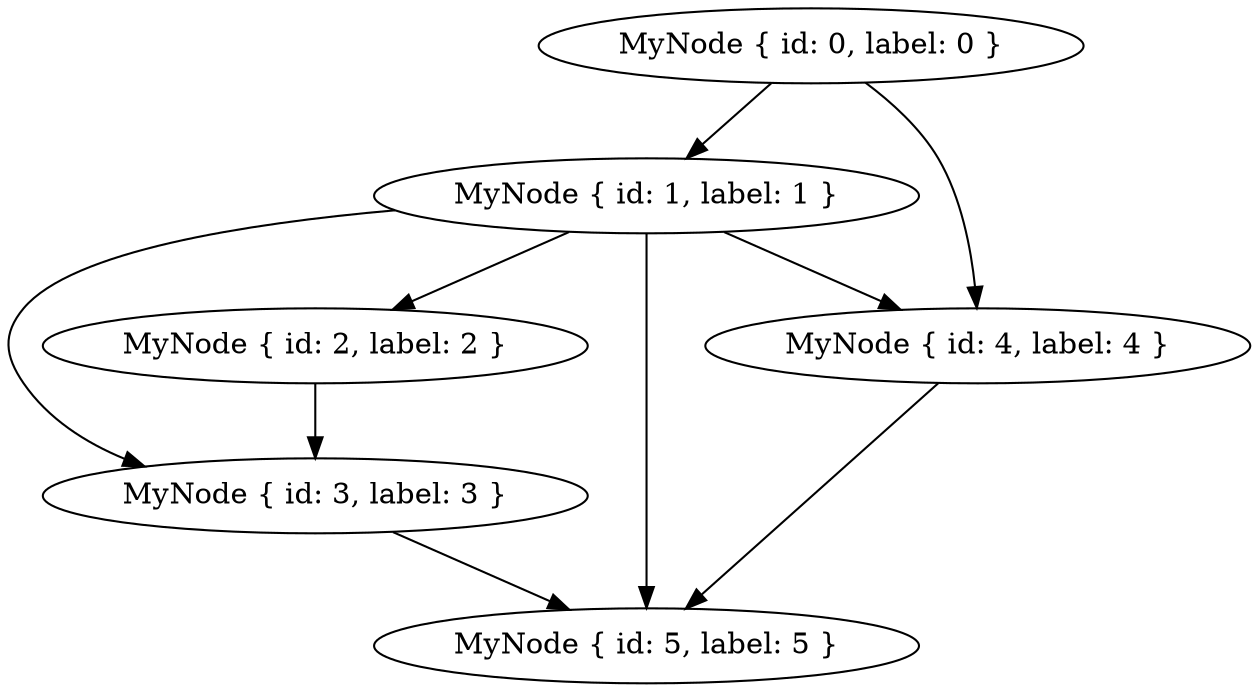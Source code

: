 digraph {
    0 [ label = "MyNode { id: 0, label: 0 }" ]
    1 [ label = "MyNode { id: 1, label: 1 }" ]
    2 [ label = "MyNode { id: 2, label: 2 }" ]
    3 [ label = "MyNode { id: 3, label: 3 }" ]
    4 [ label = "MyNode { id: 4, label: 4 }" ]
    5 [ label = "MyNode { id: 5, label: 5 }" ]
    0 -> 1 [ ]
    2 -> 3 [ ]
    1 -> 3 [ ]
    0 -> 4 [ ]
    1 -> 2 [ ]
    1 -> 5 [ ]
    1 -> 4 [ ]
    4 -> 5 [ ]
    3 -> 5 [ ]
}
